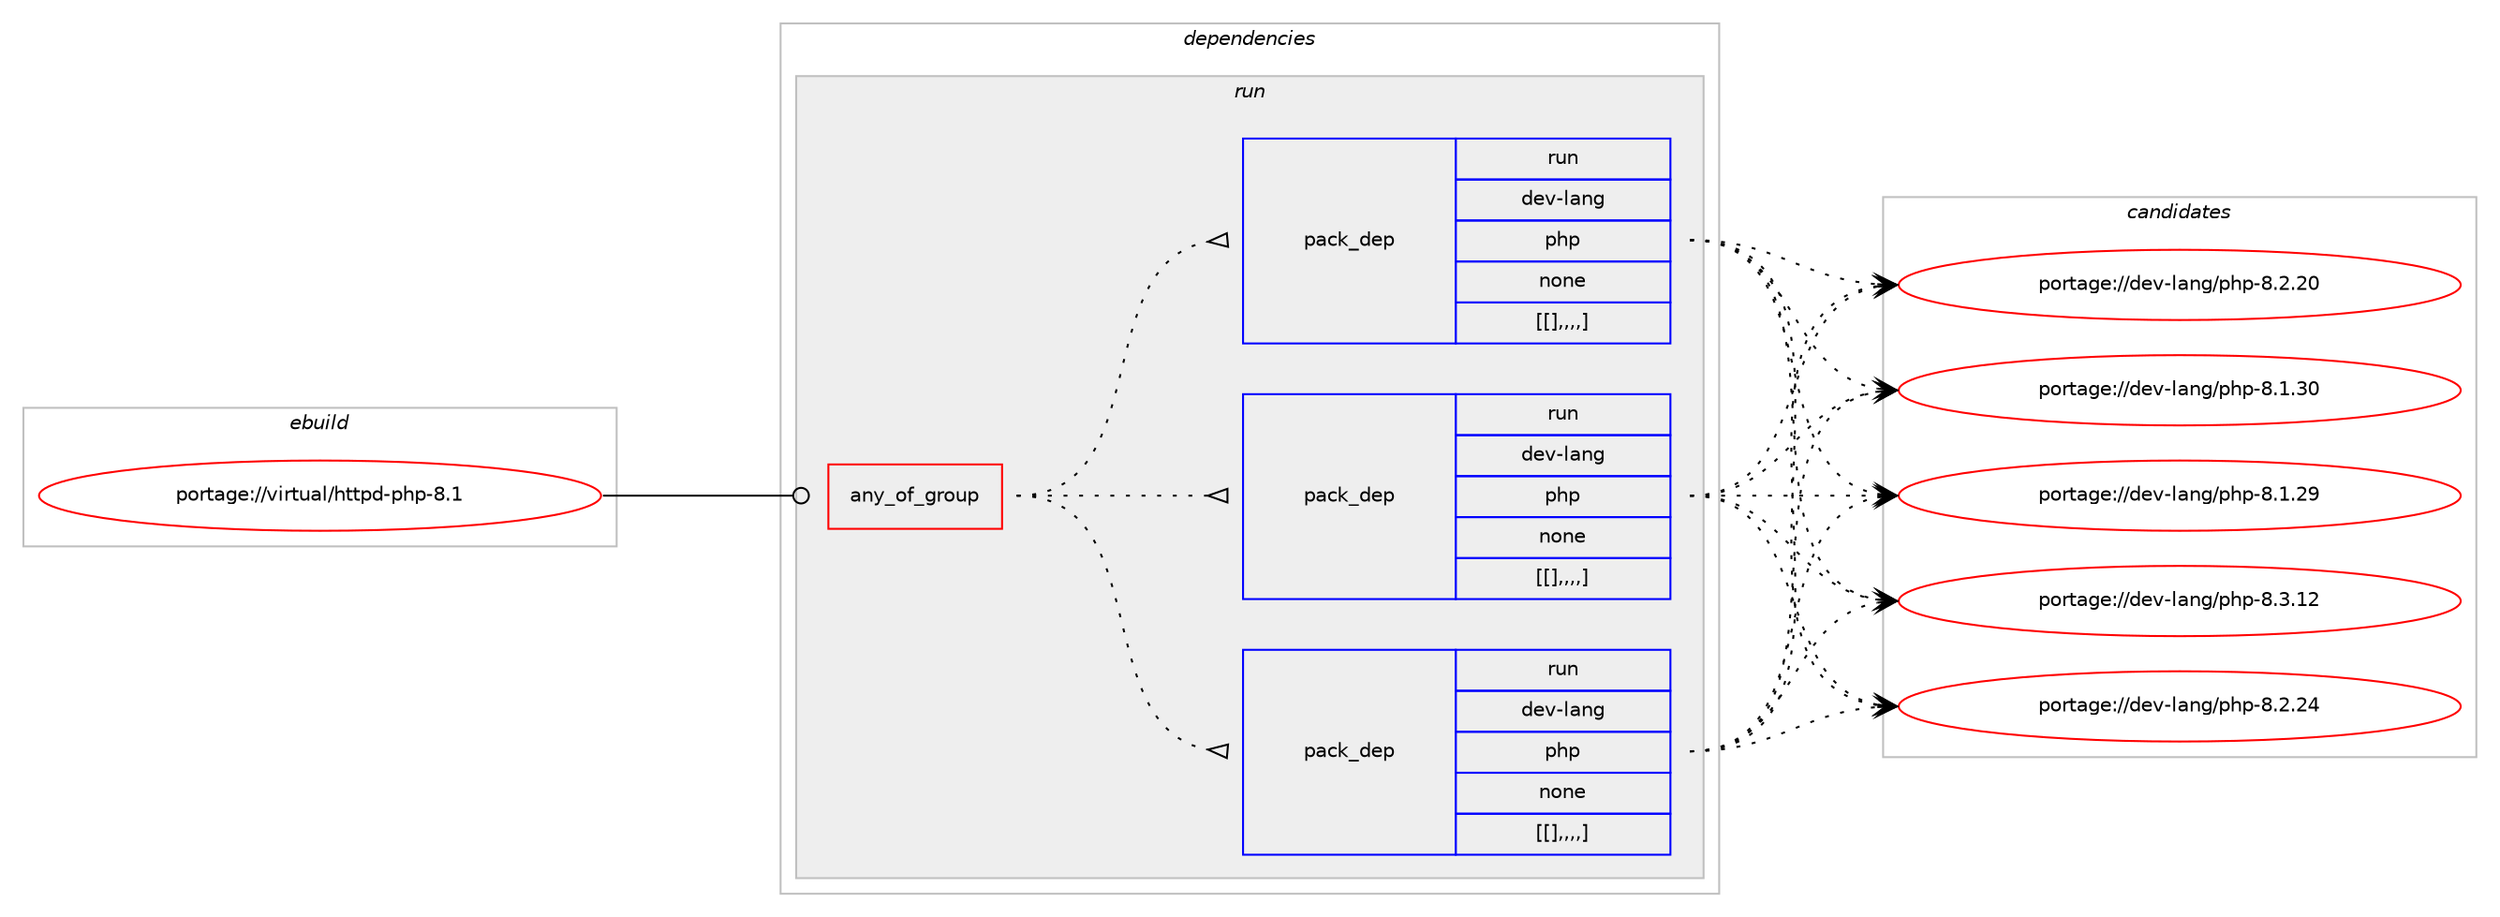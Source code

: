 digraph prolog {

# *************
# Graph options
# *************

newrank=true;
concentrate=true;
compound=true;
graph [rankdir=LR,fontname=Helvetica,fontsize=10,ranksep=1.5];#, ranksep=2.5, nodesep=0.2];
edge  [arrowhead=vee];
node  [fontname=Helvetica,fontsize=10];

# **********
# The ebuild
# **********

subgraph cluster_leftcol {
color=gray;
label=<<i>ebuild</i>>;
id [label="portage://virtual/httpd-php-8.1", color=red, width=4, href="../virtual/httpd-php-8.1.svg"];
}

# ****************
# The dependencies
# ****************

subgraph cluster_midcol {
color=gray;
label=<<i>dependencies</i>>;
subgraph cluster_compile {
fillcolor="#eeeeee";
style=filled;
label=<<i>compile</i>>;
}
subgraph cluster_compileandrun {
fillcolor="#eeeeee";
style=filled;
label=<<i>compile and run</i>>;
}
subgraph cluster_run {
fillcolor="#eeeeee";
style=filled;
label=<<i>run</i>>;
subgraph any26 {
dependency1367 [label=<<TABLE BORDER="0" CELLBORDER="1" CELLSPACING="0" CELLPADDING="4"><TR><TD CELLPADDING="10">any_of_group</TD></TR></TABLE>>, shape=none, color=red];subgraph pack1092 {
dependency1368 [label=<<TABLE BORDER="0" CELLBORDER="1" CELLSPACING="0" CELLPADDING="4" WIDTH="220"><TR><TD ROWSPAN="6" CELLPADDING="30">pack_dep</TD></TR><TR><TD WIDTH="110">run</TD></TR><TR><TD>dev-lang</TD></TR><TR><TD>php</TD></TR><TR><TD>none</TD></TR><TR><TD>[[],,,,]</TD></TR></TABLE>>, shape=none, color=blue];
}
dependency1367:e -> dependency1368:w [weight=20,style="dotted",arrowhead="oinv"];
subgraph pack1093 {
dependency1369 [label=<<TABLE BORDER="0" CELLBORDER="1" CELLSPACING="0" CELLPADDING="4" WIDTH="220"><TR><TD ROWSPAN="6" CELLPADDING="30">pack_dep</TD></TR><TR><TD WIDTH="110">run</TD></TR><TR><TD>dev-lang</TD></TR><TR><TD>php</TD></TR><TR><TD>none</TD></TR><TR><TD>[[],,,,]</TD></TR></TABLE>>, shape=none, color=blue];
}
dependency1367:e -> dependency1369:w [weight=20,style="dotted",arrowhead="oinv"];
subgraph pack1094 {
dependency1370 [label=<<TABLE BORDER="0" CELLBORDER="1" CELLSPACING="0" CELLPADDING="4" WIDTH="220"><TR><TD ROWSPAN="6" CELLPADDING="30">pack_dep</TD></TR><TR><TD WIDTH="110">run</TD></TR><TR><TD>dev-lang</TD></TR><TR><TD>php</TD></TR><TR><TD>none</TD></TR><TR><TD>[[],,,,]</TD></TR></TABLE>>, shape=none, color=blue];
}
dependency1367:e -> dependency1370:w [weight=20,style="dotted",arrowhead="oinv"];
}
id:e -> dependency1367:w [weight=20,style="solid",arrowhead="odot"];
}
}

# **************
# The candidates
# **************

subgraph cluster_choices {
rank=same;
color=gray;
label=<<i>candidates</i>>;

subgraph choice1092 {
color=black;
nodesep=1;
choice10010111845108971101034711210411245564651464950 [label="portage://dev-lang/php-8.3.12", color=red, width=4,href="../dev-lang/php-8.3.12.svg"];
choice10010111845108971101034711210411245564650465052 [label="portage://dev-lang/php-8.2.24", color=red, width=4,href="../dev-lang/php-8.2.24.svg"];
choice10010111845108971101034711210411245564650465048 [label="portage://dev-lang/php-8.2.20", color=red, width=4,href="../dev-lang/php-8.2.20.svg"];
choice10010111845108971101034711210411245564649465148 [label="portage://dev-lang/php-8.1.30", color=red, width=4,href="../dev-lang/php-8.1.30.svg"];
choice10010111845108971101034711210411245564649465057 [label="portage://dev-lang/php-8.1.29", color=red, width=4,href="../dev-lang/php-8.1.29.svg"];
dependency1368:e -> choice10010111845108971101034711210411245564651464950:w [style=dotted,weight="100"];
dependency1368:e -> choice10010111845108971101034711210411245564650465052:w [style=dotted,weight="100"];
dependency1368:e -> choice10010111845108971101034711210411245564650465048:w [style=dotted,weight="100"];
dependency1368:e -> choice10010111845108971101034711210411245564649465148:w [style=dotted,weight="100"];
dependency1368:e -> choice10010111845108971101034711210411245564649465057:w [style=dotted,weight="100"];
}
subgraph choice1093 {
color=black;
nodesep=1;
choice10010111845108971101034711210411245564651464950 [label="portage://dev-lang/php-8.3.12", color=red, width=4,href="../dev-lang/php-8.3.12.svg"];
choice10010111845108971101034711210411245564650465052 [label="portage://dev-lang/php-8.2.24", color=red, width=4,href="../dev-lang/php-8.2.24.svg"];
choice10010111845108971101034711210411245564650465048 [label="portage://dev-lang/php-8.2.20", color=red, width=4,href="../dev-lang/php-8.2.20.svg"];
choice10010111845108971101034711210411245564649465148 [label="portage://dev-lang/php-8.1.30", color=red, width=4,href="../dev-lang/php-8.1.30.svg"];
choice10010111845108971101034711210411245564649465057 [label="portage://dev-lang/php-8.1.29", color=red, width=4,href="../dev-lang/php-8.1.29.svg"];
dependency1369:e -> choice10010111845108971101034711210411245564651464950:w [style=dotted,weight="100"];
dependency1369:e -> choice10010111845108971101034711210411245564650465052:w [style=dotted,weight="100"];
dependency1369:e -> choice10010111845108971101034711210411245564650465048:w [style=dotted,weight="100"];
dependency1369:e -> choice10010111845108971101034711210411245564649465148:w [style=dotted,weight="100"];
dependency1369:e -> choice10010111845108971101034711210411245564649465057:w [style=dotted,weight="100"];
}
subgraph choice1094 {
color=black;
nodesep=1;
choice10010111845108971101034711210411245564651464950 [label="portage://dev-lang/php-8.3.12", color=red, width=4,href="../dev-lang/php-8.3.12.svg"];
choice10010111845108971101034711210411245564650465052 [label="portage://dev-lang/php-8.2.24", color=red, width=4,href="../dev-lang/php-8.2.24.svg"];
choice10010111845108971101034711210411245564650465048 [label="portage://dev-lang/php-8.2.20", color=red, width=4,href="../dev-lang/php-8.2.20.svg"];
choice10010111845108971101034711210411245564649465148 [label="portage://dev-lang/php-8.1.30", color=red, width=4,href="../dev-lang/php-8.1.30.svg"];
choice10010111845108971101034711210411245564649465057 [label="portage://dev-lang/php-8.1.29", color=red, width=4,href="../dev-lang/php-8.1.29.svg"];
dependency1370:e -> choice10010111845108971101034711210411245564651464950:w [style=dotted,weight="100"];
dependency1370:e -> choice10010111845108971101034711210411245564650465052:w [style=dotted,weight="100"];
dependency1370:e -> choice10010111845108971101034711210411245564650465048:w [style=dotted,weight="100"];
dependency1370:e -> choice10010111845108971101034711210411245564649465148:w [style=dotted,weight="100"];
dependency1370:e -> choice10010111845108971101034711210411245564649465057:w [style=dotted,weight="100"];
}
}

}
